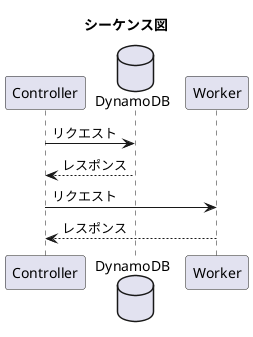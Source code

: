 @startuml

title シーケンス図

participant Controller
database DynamoDB
participant Worker

Controller -> DynamoDB: リクエスト
Controller <-- DynamoDB: レスポンス

Controller -> Worker: リクエスト
Controller <-- Worker: レスポンス

@enduml
